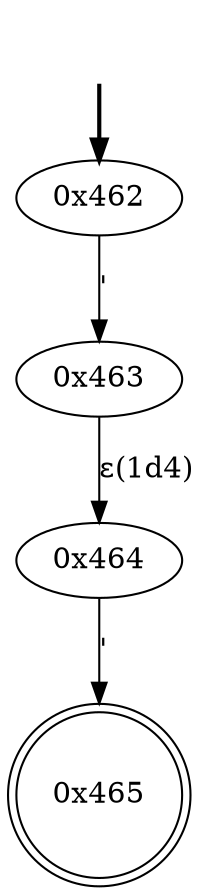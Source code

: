 digraph {
	fake [style=invisible]
	"0x462" [root=true]
	"0x463"
	"0x464"
	"0x465" [shape=doublecircle]
	fake -> "0x462" [style=bold]
	"0x462" -> "0x463" [label="'"]
	"0x464" -> "0x465" [label="'"]
	"0x463" -> "0x464" [label="ε(1d4)"]
}

